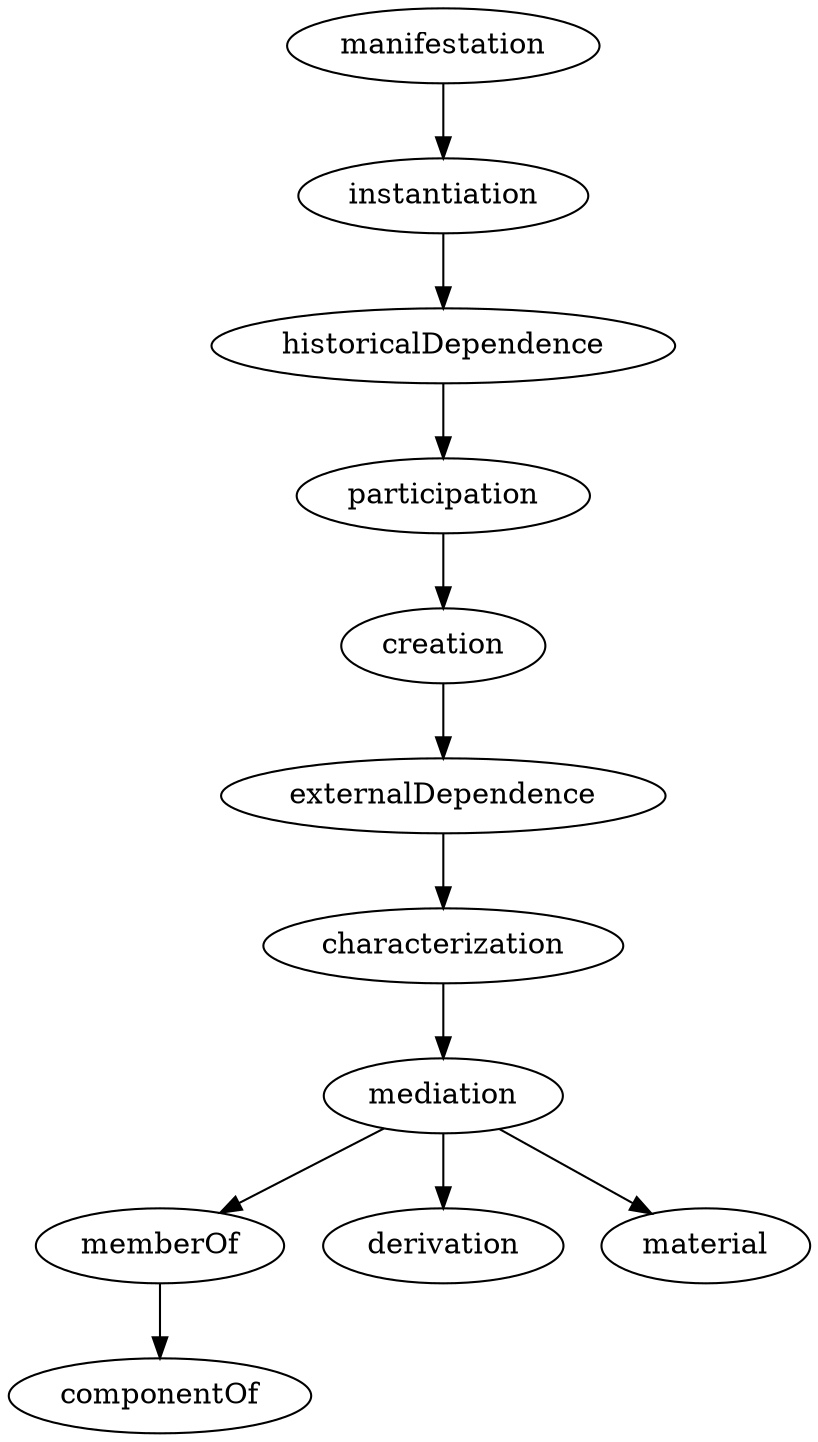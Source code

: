 strict digraph {
manifestation;
instantiation;
historicalDependence;
participation;
creation;
externalDependence;
characterization;
mediation;
memberOf;
derivation;
material;
componentOf;
manifestation -> instantiation;
instantiation -> historicalDependence;
historicalDependence -> participation;
participation -> creation;
creation -> externalDependence;
externalDependence -> characterization;
characterization -> mediation;
mediation -> memberOf;
mediation -> derivation;
mediation -> material;
memberOf -> componentOf;
}
